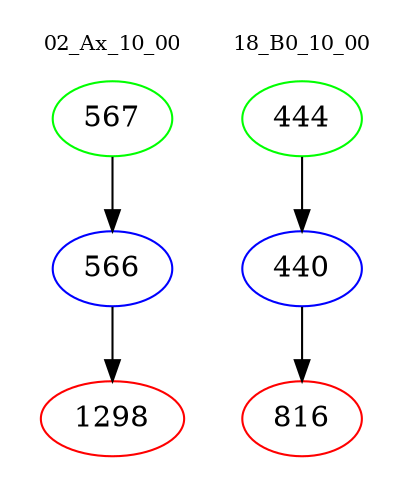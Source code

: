 digraph{
subgraph cluster_0 {
color = white
label = "02_Ax_10_00";
fontsize=10;
T0_567 [label="567", color="green"]
T0_567 -> T0_566 [color="black"]
T0_566 [label="566", color="blue"]
T0_566 -> T0_1298 [color="black"]
T0_1298 [label="1298", color="red"]
}
subgraph cluster_1 {
color = white
label = "18_B0_10_00";
fontsize=10;
T1_444 [label="444", color="green"]
T1_444 -> T1_440 [color="black"]
T1_440 [label="440", color="blue"]
T1_440 -> T1_816 [color="black"]
T1_816 [label="816", color="red"]
}
}
